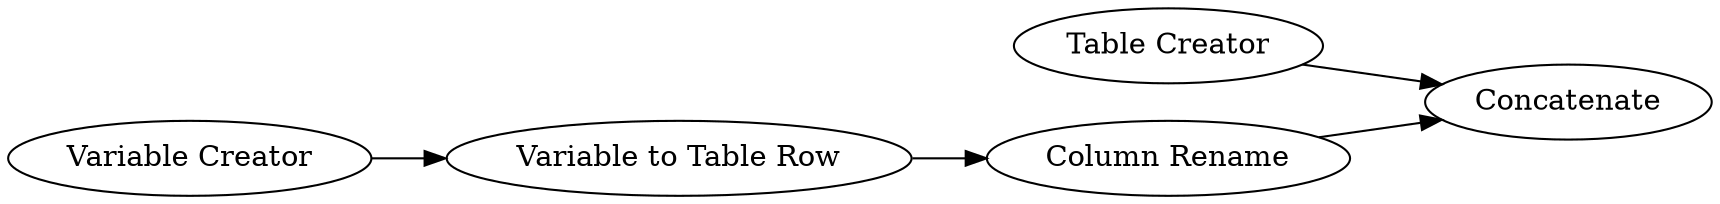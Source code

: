 digraph {
	2 -> 3
	5 -> 4
	3 -> 4
	1 -> 2
	5 [label="Table Creator"]
	1 [label="Variable Creator"]
	4 [label=Concatenate]
	3 [label="Column Rename"]
	2 [label="Variable to Table Row"]
	rankdir=LR
}
